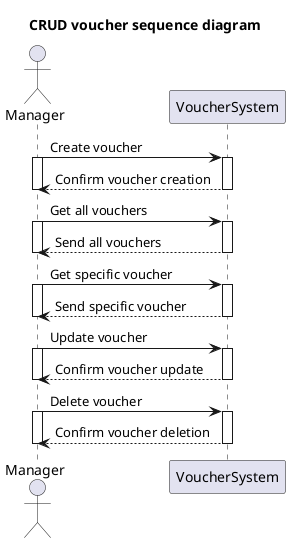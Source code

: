 @startuml
title CRUD voucher sequence diagram

Actor Manager
participant VoucherSystem

Manager -> VoucherSystem : Create voucher
activate Manager
activate VoucherSystem
VoucherSystem --> Manager : Confirm voucher creation
deactivate VoucherSystem
deactivate Manager

Manager -> VoucherSystem : Get all vouchers
activate Manager
activate VoucherSystem
VoucherSystem --> Manager : Send all vouchers
deactivate VoucherSystem
deactivate Manager

Manager -> VoucherSystem : Get specific voucher
activate Manager
activate VoucherSystem
VoucherSystem --> Manager : Send specific voucher
deactivate VoucherSystem
deactivate Manager

Manager -> VoucherSystem : Update voucher
activate Manager
activate VoucherSystem
VoucherSystem --> Manager : Confirm voucher update
deactivate VoucherSystem
deactivate Manager

Manager -> VoucherSystem : Delete voucher
activate Manager
activate VoucherSystem
VoucherSystem --> Manager : Confirm voucher deletion
deactivate VoucherSystem
deactivate Manager
@enduml
